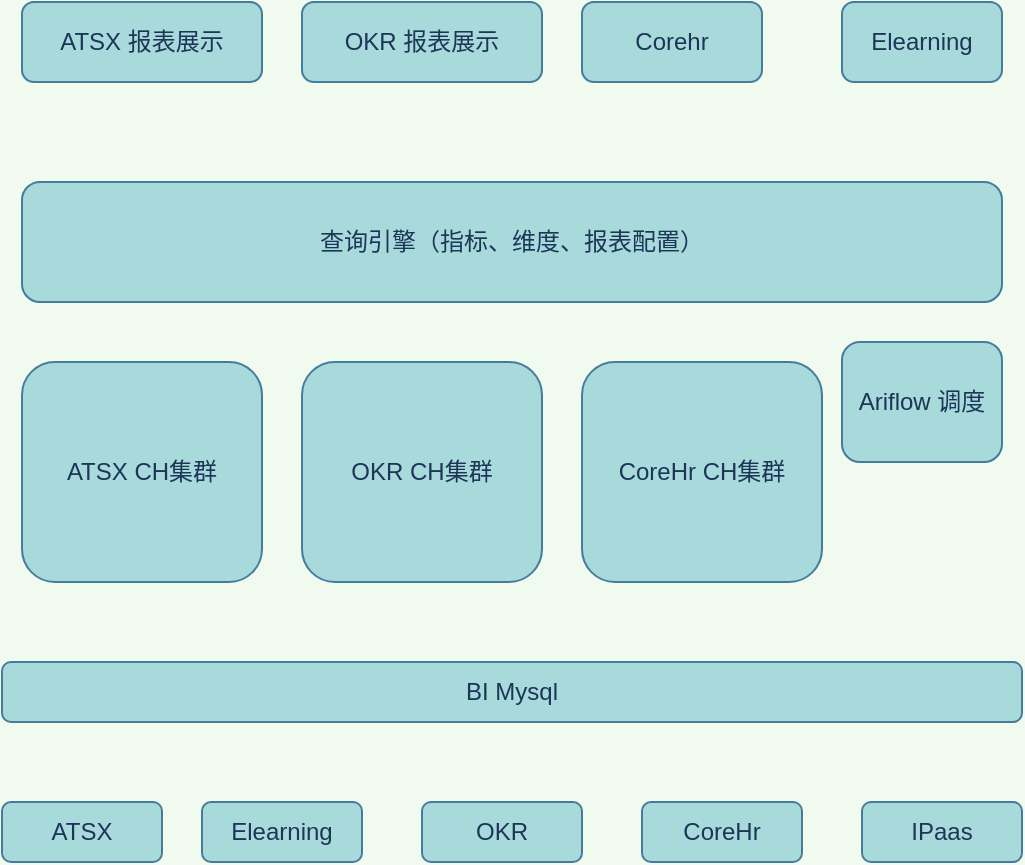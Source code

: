 <mxfile version="15.3.4" type="github">
  <diagram id="vIoO5Jf6p4e1B2wPpIrY" name="Page-1">
    <mxGraphModel dx="946" dy="646" grid="1" gridSize="10" guides="1" tooltips="1" connect="1" arrows="1" fold="1" page="1" pageScale="1" pageWidth="3300" pageHeight="4681" background="#F1FAEE" math="0" shadow="0">
      <root>
        <mxCell id="0" />
        <mxCell id="1" parent="0" />
        <mxCell id="npIwkMfpUMfoGZDDESw5-1" value="ATSX" style="rounded=1;whiteSpace=wrap;html=1;hachureGap=4;pointerEvents=0;fillColor=#A8DADC;strokeColor=#457B9D;fontColor=#1D3557;" vertex="1" parent="1">
          <mxGeometry x="130" y="560" width="80" height="30" as="geometry" />
        </mxCell>
        <mxCell id="npIwkMfpUMfoGZDDESw5-2" value="Elearning" style="rounded=1;whiteSpace=wrap;html=1;hachureGap=4;pointerEvents=0;fillColor=#A8DADC;strokeColor=#457B9D;fontColor=#1D3557;" vertex="1" parent="1">
          <mxGeometry x="230" y="560" width="80" height="30" as="geometry" />
        </mxCell>
        <mxCell id="npIwkMfpUMfoGZDDESw5-3" value="OKR" style="rounded=1;whiteSpace=wrap;html=1;hachureGap=4;pointerEvents=0;fillColor=#A8DADC;strokeColor=#457B9D;fontColor=#1D3557;" vertex="1" parent="1">
          <mxGeometry x="340" y="560" width="80" height="30" as="geometry" />
        </mxCell>
        <mxCell id="npIwkMfpUMfoGZDDESw5-4" value="CoreHr" style="rounded=1;whiteSpace=wrap;html=1;hachureGap=4;pointerEvents=0;fillColor=#A8DADC;strokeColor=#457B9D;fontColor=#1D3557;" vertex="1" parent="1">
          <mxGeometry x="450" y="560" width="80" height="30" as="geometry" />
        </mxCell>
        <mxCell id="npIwkMfpUMfoGZDDESw5-5" value="IPaas" style="rounded=1;whiteSpace=wrap;html=1;hachureGap=4;pointerEvents=0;fillColor=#A8DADC;strokeColor=#457B9D;fontColor=#1D3557;" vertex="1" parent="1">
          <mxGeometry x="560" y="560" width="80" height="30" as="geometry" />
        </mxCell>
        <mxCell id="npIwkMfpUMfoGZDDESw5-6" value="BI Mysql" style="rounded=1;whiteSpace=wrap;html=1;hachureGap=4;pointerEvents=0;fillColor=#A8DADC;strokeColor=#457B9D;fontColor=#1D3557;" vertex="1" parent="1">
          <mxGeometry x="130" y="490" width="510" height="30" as="geometry" />
        </mxCell>
        <mxCell id="npIwkMfpUMfoGZDDESw5-7" value="ATSX CH集群" style="rounded=1;whiteSpace=wrap;html=1;sketch=0;hachureGap=4;pointerEvents=0;fontColor=#1D3557;strokeColor=#457B9D;fillColor=#A8DADC;" vertex="1" parent="1">
          <mxGeometry x="140" y="340" width="120" height="110" as="geometry" />
        </mxCell>
        <mxCell id="npIwkMfpUMfoGZDDESw5-8" value="OKR CH集群" style="rounded=1;whiteSpace=wrap;html=1;sketch=0;hachureGap=4;pointerEvents=0;fontColor=#1D3557;strokeColor=#457B9D;fillColor=#A8DADC;" vertex="1" parent="1">
          <mxGeometry x="280" y="340" width="120" height="110" as="geometry" />
        </mxCell>
        <mxCell id="npIwkMfpUMfoGZDDESw5-9" value="CoreHr CH集群" style="rounded=1;whiteSpace=wrap;html=1;sketch=0;hachureGap=4;pointerEvents=0;fontColor=#1D3557;strokeColor=#457B9D;fillColor=#A8DADC;" vertex="1" parent="1">
          <mxGeometry x="420" y="340" width="120" height="110" as="geometry" />
        </mxCell>
        <mxCell id="npIwkMfpUMfoGZDDESw5-10" value="查询引擎（指标、维度、报表配置）" style="rounded=1;whiteSpace=wrap;html=1;sketch=0;hachureGap=4;pointerEvents=0;fontColor=#1D3557;strokeColor=#457B9D;fillColor=#A8DADC;" vertex="1" parent="1">
          <mxGeometry x="140" y="250" width="490" height="60" as="geometry" />
        </mxCell>
        <mxCell id="npIwkMfpUMfoGZDDESw5-11" value="ATSX 报表展示" style="rounded=1;whiteSpace=wrap;html=1;sketch=0;hachureGap=4;pointerEvents=0;fontColor=#1D3557;strokeColor=#457B9D;fillColor=#A8DADC;" vertex="1" parent="1">
          <mxGeometry x="140" y="160" width="120" height="40" as="geometry" />
        </mxCell>
        <mxCell id="npIwkMfpUMfoGZDDESw5-12" value="OKR 报表展示" style="rounded=1;whiteSpace=wrap;html=1;sketch=0;hachureGap=4;pointerEvents=0;fontColor=#1D3557;strokeColor=#457B9D;fillColor=#A8DADC;" vertex="1" parent="1">
          <mxGeometry x="280" y="160" width="120" height="40" as="geometry" />
        </mxCell>
        <mxCell id="npIwkMfpUMfoGZDDESw5-13" value="Corehr" style="rounded=1;whiteSpace=wrap;html=1;sketch=0;hachureGap=4;pointerEvents=0;fontColor=#1D3557;strokeColor=#457B9D;fillColor=#A8DADC;" vertex="1" parent="1">
          <mxGeometry x="420" y="160" width="90" height="40" as="geometry" />
        </mxCell>
        <mxCell id="npIwkMfpUMfoGZDDESw5-14" value="Elearning" style="rounded=1;whiteSpace=wrap;html=1;sketch=0;hachureGap=4;pointerEvents=0;fontColor=#1D3557;strokeColor=#457B9D;fillColor=#A8DADC;" vertex="1" parent="1">
          <mxGeometry x="550" y="160" width="80" height="40" as="geometry" />
        </mxCell>
        <mxCell id="npIwkMfpUMfoGZDDESw5-15" value="Ariflow 调度" style="rounded=1;whiteSpace=wrap;html=1;sketch=0;hachureGap=4;pointerEvents=0;fontColor=#1D3557;strokeColor=#457B9D;fillColor=#A8DADC;" vertex="1" parent="1">
          <mxGeometry x="550" y="330" width="80" height="60" as="geometry" />
        </mxCell>
      </root>
    </mxGraphModel>
  </diagram>
</mxfile>
